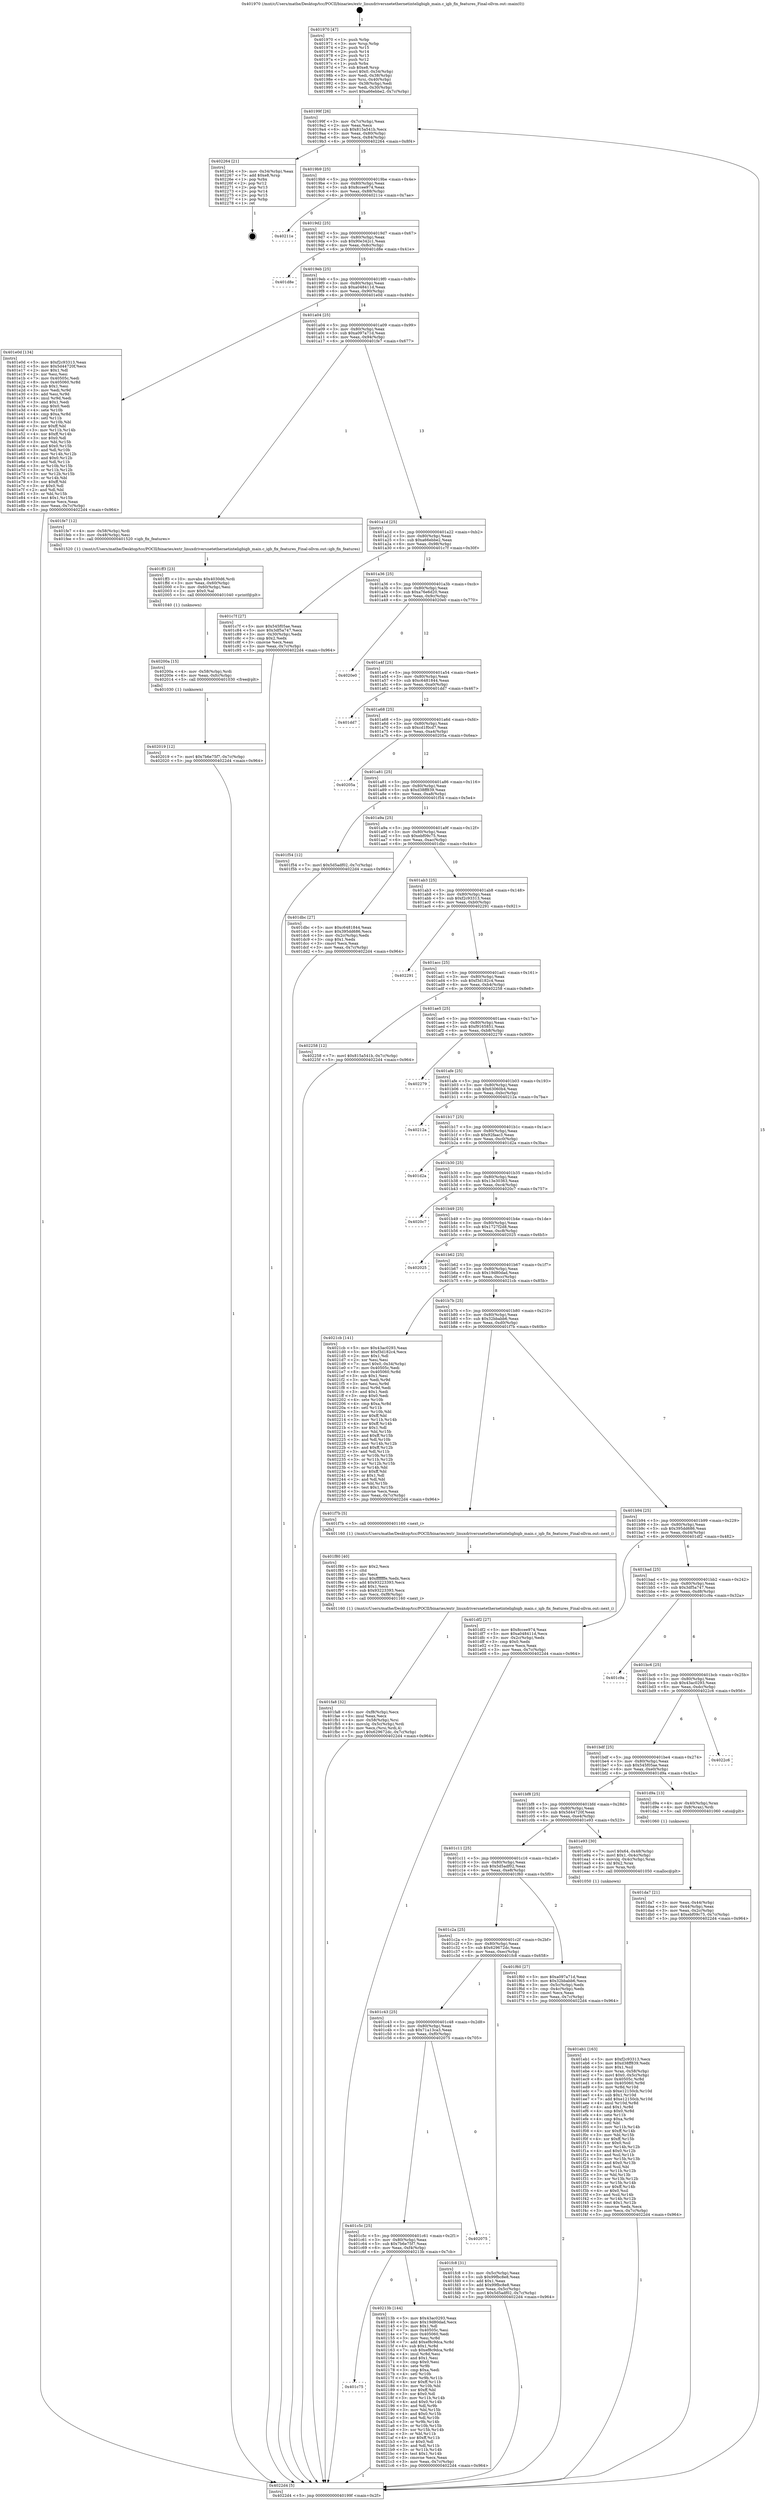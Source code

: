 digraph "0x401970" {
  label = "0x401970 (/mnt/c/Users/mathe/Desktop/tcc/POCII/binaries/extr_linuxdriversnetethernetinteligbigb_main.c_igb_fix_features_Final-ollvm.out::main(0))"
  labelloc = "t"
  node[shape=record]

  Entry [label="",width=0.3,height=0.3,shape=circle,fillcolor=black,style=filled]
  "0x40199f" [label="{
     0x40199f [26]\l
     | [instrs]\l
     &nbsp;&nbsp;0x40199f \<+3\>: mov -0x7c(%rbp),%eax\l
     &nbsp;&nbsp;0x4019a2 \<+2\>: mov %eax,%ecx\l
     &nbsp;&nbsp;0x4019a4 \<+6\>: sub $0x815a541b,%ecx\l
     &nbsp;&nbsp;0x4019aa \<+3\>: mov %eax,-0x80(%rbp)\l
     &nbsp;&nbsp;0x4019ad \<+6\>: mov %ecx,-0x84(%rbp)\l
     &nbsp;&nbsp;0x4019b3 \<+6\>: je 0000000000402264 \<main+0x8f4\>\l
  }"]
  "0x402264" [label="{
     0x402264 [21]\l
     | [instrs]\l
     &nbsp;&nbsp;0x402264 \<+3\>: mov -0x34(%rbp),%eax\l
     &nbsp;&nbsp;0x402267 \<+7\>: add $0xe8,%rsp\l
     &nbsp;&nbsp;0x40226e \<+1\>: pop %rbx\l
     &nbsp;&nbsp;0x40226f \<+2\>: pop %r12\l
     &nbsp;&nbsp;0x402271 \<+2\>: pop %r13\l
     &nbsp;&nbsp;0x402273 \<+2\>: pop %r14\l
     &nbsp;&nbsp;0x402275 \<+2\>: pop %r15\l
     &nbsp;&nbsp;0x402277 \<+1\>: pop %rbp\l
     &nbsp;&nbsp;0x402278 \<+1\>: ret\l
  }"]
  "0x4019b9" [label="{
     0x4019b9 [25]\l
     | [instrs]\l
     &nbsp;&nbsp;0x4019b9 \<+5\>: jmp 00000000004019be \<main+0x4e\>\l
     &nbsp;&nbsp;0x4019be \<+3\>: mov -0x80(%rbp),%eax\l
     &nbsp;&nbsp;0x4019c1 \<+5\>: sub $0x8ccee974,%eax\l
     &nbsp;&nbsp;0x4019c6 \<+6\>: mov %eax,-0x88(%rbp)\l
     &nbsp;&nbsp;0x4019cc \<+6\>: je 000000000040211e \<main+0x7ae\>\l
  }"]
  Exit [label="",width=0.3,height=0.3,shape=circle,fillcolor=black,style=filled,peripheries=2]
  "0x40211e" [label="{
     0x40211e\l
  }", style=dashed]
  "0x4019d2" [label="{
     0x4019d2 [25]\l
     | [instrs]\l
     &nbsp;&nbsp;0x4019d2 \<+5\>: jmp 00000000004019d7 \<main+0x67\>\l
     &nbsp;&nbsp;0x4019d7 \<+3\>: mov -0x80(%rbp),%eax\l
     &nbsp;&nbsp;0x4019da \<+5\>: sub $0x90e342c1,%eax\l
     &nbsp;&nbsp;0x4019df \<+6\>: mov %eax,-0x8c(%rbp)\l
     &nbsp;&nbsp;0x4019e5 \<+6\>: je 0000000000401d8e \<main+0x41e\>\l
  }"]
  "0x401c75" [label="{
     0x401c75\l
  }", style=dashed]
  "0x401d8e" [label="{
     0x401d8e\l
  }", style=dashed]
  "0x4019eb" [label="{
     0x4019eb [25]\l
     | [instrs]\l
     &nbsp;&nbsp;0x4019eb \<+5\>: jmp 00000000004019f0 \<main+0x80\>\l
     &nbsp;&nbsp;0x4019f0 \<+3\>: mov -0x80(%rbp),%eax\l
     &nbsp;&nbsp;0x4019f3 \<+5\>: sub $0xa048411d,%eax\l
     &nbsp;&nbsp;0x4019f8 \<+6\>: mov %eax,-0x90(%rbp)\l
     &nbsp;&nbsp;0x4019fe \<+6\>: je 0000000000401e0d \<main+0x49d\>\l
  }"]
  "0x40213b" [label="{
     0x40213b [144]\l
     | [instrs]\l
     &nbsp;&nbsp;0x40213b \<+5\>: mov $0x43ac0293,%eax\l
     &nbsp;&nbsp;0x402140 \<+5\>: mov $0x19d80dad,%ecx\l
     &nbsp;&nbsp;0x402145 \<+2\>: mov $0x1,%dl\l
     &nbsp;&nbsp;0x402147 \<+7\>: mov 0x40505c,%esi\l
     &nbsp;&nbsp;0x40214e \<+7\>: mov 0x405060,%edi\l
     &nbsp;&nbsp;0x402155 \<+3\>: mov %esi,%r8d\l
     &nbsp;&nbsp;0x402158 \<+7\>: add $0xef8c9dca,%r8d\l
     &nbsp;&nbsp;0x40215f \<+4\>: sub $0x1,%r8d\l
     &nbsp;&nbsp;0x402163 \<+7\>: sub $0xef8c9dca,%r8d\l
     &nbsp;&nbsp;0x40216a \<+4\>: imul %r8d,%esi\l
     &nbsp;&nbsp;0x40216e \<+3\>: and $0x1,%esi\l
     &nbsp;&nbsp;0x402171 \<+3\>: cmp $0x0,%esi\l
     &nbsp;&nbsp;0x402174 \<+4\>: sete %r9b\l
     &nbsp;&nbsp;0x402178 \<+3\>: cmp $0xa,%edi\l
     &nbsp;&nbsp;0x40217b \<+4\>: setl %r10b\l
     &nbsp;&nbsp;0x40217f \<+3\>: mov %r9b,%r11b\l
     &nbsp;&nbsp;0x402182 \<+4\>: xor $0xff,%r11b\l
     &nbsp;&nbsp;0x402186 \<+3\>: mov %r10b,%bl\l
     &nbsp;&nbsp;0x402189 \<+3\>: xor $0xff,%bl\l
     &nbsp;&nbsp;0x40218c \<+3\>: xor $0x0,%dl\l
     &nbsp;&nbsp;0x40218f \<+3\>: mov %r11b,%r14b\l
     &nbsp;&nbsp;0x402192 \<+4\>: and $0x0,%r14b\l
     &nbsp;&nbsp;0x402196 \<+3\>: and %dl,%r9b\l
     &nbsp;&nbsp;0x402199 \<+3\>: mov %bl,%r15b\l
     &nbsp;&nbsp;0x40219c \<+4\>: and $0x0,%r15b\l
     &nbsp;&nbsp;0x4021a0 \<+3\>: and %dl,%r10b\l
     &nbsp;&nbsp;0x4021a3 \<+3\>: or %r9b,%r14b\l
     &nbsp;&nbsp;0x4021a6 \<+3\>: or %r10b,%r15b\l
     &nbsp;&nbsp;0x4021a9 \<+3\>: xor %r15b,%r14b\l
     &nbsp;&nbsp;0x4021ac \<+3\>: or %bl,%r11b\l
     &nbsp;&nbsp;0x4021af \<+4\>: xor $0xff,%r11b\l
     &nbsp;&nbsp;0x4021b3 \<+3\>: or $0x0,%dl\l
     &nbsp;&nbsp;0x4021b6 \<+3\>: and %dl,%r11b\l
     &nbsp;&nbsp;0x4021b9 \<+3\>: or %r11b,%r14b\l
     &nbsp;&nbsp;0x4021bc \<+4\>: test $0x1,%r14b\l
     &nbsp;&nbsp;0x4021c0 \<+3\>: cmovne %ecx,%eax\l
     &nbsp;&nbsp;0x4021c3 \<+3\>: mov %eax,-0x7c(%rbp)\l
     &nbsp;&nbsp;0x4021c6 \<+5\>: jmp 00000000004022d4 \<main+0x964\>\l
  }"]
  "0x401e0d" [label="{
     0x401e0d [134]\l
     | [instrs]\l
     &nbsp;&nbsp;0x401e0d \<+5\>: mov $0xf2c93313,%eax\l
     &nbsp;&nbsp;0x401e12 \<+5\>: mov $0x5d44720f,%ecx\l
     &nbsp;&nbsp;0x401e17 \<+2\>: mov $0x1,%dl\l
     &nbsp;&nbsp;0x401e19 \<+2\>: xor %esi,%esi\l
     &nbsp;&nbsp;0x401e1b \<+7\>: mov 0x40505c,%edi\l
     &nbsp;&nbsp;0x401e22 \<+8\>: mov 0x405060,%r8d\l
     &nbsp;&nbsp;0x401e2a \<+3\>: sub $0x1,%esi\l
     &nbsp;&nbsp;0x401e2d \<+3\>: mov %edi,%r9d\l
     &nbsp;&nbsp;0x401e30 \<+3\>: add %esi,%r9d\l
     &nbsp;&nbsp;0x401e33 \<+4\>: imul %r9d,%edi\l
     &nbsp;&nbsp;0x401e37 \<+3\>: and $0x1,%edi\l
     &nbsp;&nbsp;0x401e3a \<+3\>: cmp $0x0,%edi\l
     &nbsp;&nbsp;0x401e3d \<+4\>: sete %r10b\l
     &nbsp;&nbsp;0x401e41 \<+4\>: cmp $0xa,%r8d\l
     &nbsp;&nbsp;0x401e45 \<+4\>: setl %r11b\l
     &nbsp;&nbsp;0x401e49 \<+3\>: mov %r10b,%bl\l
     &nbsp;&nbsp;0x401e4c \<+3\>: xor $0xff,%bl\l
     &nbsp;&nbsp;0x401e4f \<+3\>: mov %r11b,%r14b\l
     &nbsp;&nbsp;0x401e52 \<+4\>: xor $0xff,%r14b\l
     &nbsp;&nbsp;0x401e56 \<+3\>: xor $0x0,%dl\l
     &nbsp;&nbsp;0x401e59 \<+3\>: mov %bl,%r15b\l
     &nbsp;&nbsp;0x401e5c \<+4\>: and $0x0,%r15b\l
     &nbsp;&nbsp;0x401e60 \<+3\>: and %dl,%r10b\l
     &nbsp;&nbsp;0x401e63 \<+3\>: mov %r14b,%r12b\l
     &nbsp;&nbsp;0x401e66 \<+4\>: and $0x0,%r12b\l
     &nbsp;&nbsp;0x401e6a \<+3\>: and %dl,%r11b\l
     &nbsp;&nbsp;0x401e6d \<+3\>: or %r10b,%r15b\l
     &nbsp;&nbsp;0x401e70 \<+3\>: or %r11b,%r12b\l
     &nbsp;&nbsp;0x401e73 \<+3\>: xor %r12b,%r15b\l
     &nbsp;&nbsp;0x401e76 \<+3\>: or %r14b,%bl\l
     &nbsp;&nbsp;0x401e79 \<+3\>: xor $0xff,%bl\l
     &nbsp;&nbsp;0x401e7c \<+3\>: or $0x0,%dl\l
     &nbsp;&nbsp;0x401e7f \<+2\>: and %dl,%bl\l
     &nbsp;&nbsp;0x401e81 \<+3\>: or %bl,%r15b\l
     &nbsp;&nbsp;0x401e84 \<+4\>: test $0x1,%r15b\l
     &nbsp;&nbsp;0x401e88 \<+3\>: cmovne %ecx,%eax\l
     &nbsp;&nbsp;0x401e8b \<+3\>: mov %eax,-0x7c(%rbp)\l
     &nbsp;&nbsp;0x401e8e \<+5\>: jmp 00000000004022d4 \<main+0x964\>\l
  }"]
  "0x401a04" [label="{
     0x401a04 [25]\l
     | [instrs]\l
     &nbsp;&nbsp;0x401a04 \<+5\>: jmp 0000000000401a09 \<main+0x99\>\l
     &nbsp;&nbsp;0x401a09 \<+3\>: mov -0x80(%rbp),%eax\l
     &nbsp;&nbsp;0x401a0c \<+5\>: sub $0xa097a71d,%eax\l
     &nbsp;&nbsp;0x401a11 \<+6\>: mov %eax,-0x94(%rbp)\l
     &nbsp;&nbsp;0x401a17 \<+6\>: je 0000000000401fe7 \<main+0x677\>\l
  }"]
  "0x401c5c" [label="{
     0x401c5c [25]\l
     | [instrs]\l
     &nbsp;&nbsp;0x401c5c \<+5\>: jmp 0000000000401c61 \<main+0x2f1\>\l
     &nbsp;&nbsp;0x401c61 \<+3\>: mov -0x80(%rbp),%eax\l
     &nbsp;&nbsp;0x401c64 \<+5\>: sub $0x7b6e75f7,%eax\l
     &nbsp;&nbsp;0x401c69 \<+6\>: mov %eax,-0xf4(%rbp)\l
     &nbsp;&nbsp;0x401c6f \<+6\>: je 000000000040213b \<main+0x7cb\>\l
  }"]
  "0x401fe7" [label="{
     0x401fe7 [12]\l
     | [instrs]\l
     &nbsp;&nbsp;0x401fe7 \<+4\>: mov -0x58(%rbp),%rdi\l
     &nbsp;&nbsp;0x401feb \<+3\>: mov -0x48(%rbp),%esi\l
     &nbsp;&nbsp;0x401fee \<+5\>: call 0000000000401520 \<igb_fix_features\>\l
     | [calls]\l
     &nbsp;&nbsp;0x401520 \{1\} (/mnt/c/Users/mathe/Desktop/tcc/POCII/binaries/extr_linuxdriversnetethernetinteligbigb_main.c_igb_fix_features_Final-ollvm.out::igb_fix_features)\l
  }"]
  "0x401a1d" [label="{
     0x401a1d [25]\l
     | [instrs]\l
     &nbsp;&nbsp;0x401a1d \<+5\>: jmp 0000000000401a22 \<main+0xb2\>\l
     &nbsp;&nbsp;0x401a22 \<+3\>: mov -0x80(%rbp),%eax\l
     &nbsp;&nbsp;0x401a25 \<+5\>: sub $0xa66ebbe2,%eax\l
     &nbsp;&nbsp;0x401a2a \<+6\>: mov %eax,-0x98(%rbp)\l
     &nbsp;&nbsp;0x401a30 \<+6\>: je 0000000000401c7f \<main+0x30f\>\l
  }"]
  "0x402075" [label="{
     0x402075\l
  }", style=dashed]
  "0x401c7f" [label="{
     0x401c7f [27]\l
     | [instrs]\l
     &nbsp;&nbsp;0x401c7f \<+5\>: mov $0x545f05ae,%eax\l
     &nbsp;&nbsp;0x401c84 \<+5\>: mov $0x3df5a747,%ecx\l
     &nbsp;&nbsp;0x401c89 \<+3\>: mov -0x30(%rbp),%edx\l
     &nbsp;&nbsp;0x401c8c \<+3\>: cmp $0x2,%edx\l
     &nbsp;&nbsp;0x401c8f \<+3\>: cmovne %ecx,%eax\l
     &nbsp;&nbsp;0x401c92 \<+3\>: mov %eax,-0x7c(%rbp)\l
     &nbsp;&nbsp;0x401c95 \<+5\>: jmp 00000000004022d4 \<main+0x964\>\l
  }"]
  "0x401a36" [label="{
     0x401a36 [25]\l
     | [instrs]\l
     &nbsp;&nbsp;0x401a36 \<+5\>: jmp 0000000000401a3b \<main+0xcb\>\l
     &nbsp;&nbsp;0x401a3b \<+3\>: mov -0x80(%rbp),%eax\l
     &nbsp;&nbsp;0x401a3e \<+5\>: sub $0xa76e6d20,%eax\l
     &nbsp;&nbsp;0x401a43 \<+6\>: mov %eax,-0x9c(%rbp)\l
     &nbsp;&nbsp;0x401a49 \<+6\>: je 00000000004020e0 \<main+0x770\>\l
  }"]
  "0x4022d4" [label="{
     0x4022d4 [5]\l
     | [instrs]\l
     &nbsp;&nbsp;0x4022d4 \<+5\>: jmp 000000000040199f \<main+0x2f\>\l
  }"]
  "0x401970" [label="{
     0x401970 [47]\l
     | [instrs]\l
     &nbsp;&nbsp;0x401970 \<+1\>: push %rbp\l
     &nbsp;&nbsp;0x401971 \<+3\>: mov %rsp,%rbp\l
     &nbsp;&nbsp;0x401974 \<+2\>: push %r15\l
     &nbsp;&nbsp;0x401976 \<+2\>: push %r14\l
     &nbsp;&nbsp;0x401978 \<+2\>: push %r13\l
     &nbsp;&nbsp;0x40197a \<+2\>: push %r12\l
     &nbsp;&nbsp;0x40197c \<+1\>: push %rbx\l
     &nbsp;&nbsp;0x40197d \<+7\>: sub $0xe8,%rsp\l
     &nbsp;&nbsp;0x401984 \<+7\>: movl $0x0,-0x34(%rbp)\l
     &nbsp;&nbsp;0x40198b \<+3\>: mov %edi,-0x38(%rbp)\l
     &nbsp;&nbsp;0x40198e \<+4\>: mov %rsi,-0x40(%rbp)\l
     &nbsp;&nbsp;0x401992 \<+3\>: mov -0x38(%rbp),%edi\l
     &nbsp;&nbsp;0x401995 \<+3\>: mov %edi,-0x30(%rbp)\l
     &nbsp;&nbsp;0x401998 \<+7\>: movl $0xa66ebbe2,-0x7c(%rbp)\l
  }"]
  "0x402019" [label="{
     0x402019 [12]\l
     | [instrs]\l
     &nbsp;&nbsp;0x402019 \<+7\>: movl $0x7b6e75f7,-0x7c(%rbp)\l
     &nbsp;&nbsp;0x402020 \<+5\>: jmp 00000000004022d4 \<main+0x964\>\l
  }"]
  "0x4020e0" [label="{
     0x4020e0\l
  }", style=dashed]
  "0x401a4f" [label="{
     0x401a4f [25]\l
     | [instrs]\l
     &nbsp;&nbsp;0x401a4f \<+5\>: jmp 0000000000401a54 \<main+0xe4\>\l
     &nbsp;&nbsp;0x401a54 \<+3\>: mov -0x80(%rbp),%eax\l
     &nbsp;&nbsp;0x401a57 \<+5\>: sub $0xc6481844,%eax\l
     &nbsp;&nbsp;0x401a5c \<+6\>: mov %eax,-0xa0(%rbp)\l
     &nbsp;&nbsp;0x401a62 \<+6\>: je 0000000000401dd7 \<main+0x467\>\l
  }"]
  "0x40200a" [label="{
     0x40200a [15]\l
     | [instrs]\l
     &nbsp;&nbsp;0x40200a \<+4\>: mov -0x58(%rbp),%rdi\l
     &nbsp;&nbsp;0x40200e \<+6\>: mov %eax,-0xfc(%rbp)\l
     &nbsp;&nbsp;0x402014 \<+5\>: call 0000000000401030 \<free@plt\>\l
     | [calls]\l
     &nbsp;&nbsp;0x401030 \{1\} (unknown)\l
  }"]
  "0x401dd7" [label="{
     0x401dd7\l
  }", style=dashed]
  "0x401a68" [label="{
     0x401a68 [25]\l
     | [instrs]\l
     &nbsp;&nbsp;0x401a68 \<+5\>: jmp 0000000000401a6d \<main+0xfd\>\l
     &nbsp;&nbsp;0x401a6d \<+3\>: mov -0x80(%rbp),%eax\l
     &nbsp;&nbsp;0x401a70 \<+5\>: sub $0xcd1f0cd7,%eax\l
     &nbsp;&nbsp;0x401a75 \<+6\>: mov %eax,-0xa4(%rbp)\l
     &nbsp;&nbsp;0x401a7b \<+6\>: je 000000000040205a \<main+0x6ea\>\l
  }"]
  "0x401ff3" [label="{
     0x401ff3 [23]\l
     | [instrs]\l
     &nbsp;&nbsp;0x401ff3 \<+10\>: movabs $0x4030d6,%rdi\l
     &nbsp;&nbsp;0x401ffd \<+3\>: mov %eax,-0x60(%rbp)\l
     &nbsp;&nbsp;0x402000 \<+3\>: mov -0x60(%rbp),%esi\l
     &nbsp;&nbsp;0x402003 \<+2\>: mov $0x0,%al\l
     &nbsp;&nbsp;0x402005 \<+5\>: call 0000000000401040 \<printf@plt\>\l
     | [calls]\l
     &nbsp;&nbsp;0x401040 \{1\} (unknown)\l
  }"]
  "0x40205a" [label="{
     0x40205a\l
  }", style=dashed]
  "0x401a81" [label="{
     0x401a81 [25]\l
     | [instrs]\l
     &nbsp;&nbsp;0x401a81 \<+5\>: jmp 0000000000401a86 \<main+0x116\>\l
     &nbsp;&nbsp;0x401a86 \<+3\>: mov -0x80(%rbp),%eax\l
     &nbsp;&nbsp;0x401a89 \<+5\>: sub $0xd38ff839,%eax\l
     &nbsp;&nbsp;0x401a8e \<+6\>: mov %eax,-0xa8(%rbp)\l
     &nbsp;&nbsp;0x401a94 \<+6\>: je 0000000000401f54 \<main+0x5e4\>\l
  }"]
  "0x401c43" [label="{
     0x401c43 [25]\l
     | [instrs]\l
     &nbsp;&nbsp;0x401c43 \<+5\>: jmp 0000000000401c48 \<main+0x2d8\>\l
     &nbsp;&nbsp;0x401c48 \<+3\>: mov -0x80(%rbp),%eax\l
     &nbsp;&nbsp;0x401c4b \<+5\>: sub $0x71a13ca3,%eax\l
     &nbsp;&nbsp;0x401c50 \<+6\>: mov %eax,-0xf0(%rbp)\l
     &nbsp;&nbsp;0x401c56 \<+6\>: je 0000000000402075 \<main+0x705\>\l
  }"]
  "0x401f54" [label="{
     0x401f54 [12]\l
     | [instrs]\l
     &nbsp;&nbsp;0x401f54 \<+7\>: movl $0x5d5adf02,-0x7c(%rbp)\l
     &nbsp;&nbsp;0x401f5b \<+5\>: jmp 00000000004022d4 \<main+0x964\>\l
  }"]
  "0x401a9a" [label="{
     0x401a9a [25]\l
     | [instrs]\l
     &nbsp;&nbsp;0x401a9a \<+5\>: jmp 0000000000401a9f \<main+0x12f\>\l
     &nbsp;&nbsp;0x401a9f \<+3\>: mov -0x80(%rbp),%eax\l
     &nbsp;&nbsp;0x401aa2 \<+5\>: sub $0xebf09c75,%eax\l
     &nbsp;&nbsp;0x401aa7 \<+6\>: mov %eax,-0xac(%rbp)\l
     &nbsp;&nbsp;0x401aad \<+6\>: je 0000000000401dbc \<main+0x44c\>\l
  }"]
  "0x401fc8" [label="{
     0x401fc8 [31]\l
     | [instrs]\l
     &nbsp;&nbsp;0x401fc8 \<+3\>: mov -0x5c(%rbp),%eax\l
     &nbsp;&nbsp;0x401fcb \<+5\>: sub $0x99fbc8e8,%eax\l
     &nbsp;&nbsp;0x401fd0 \<+3\>: add $0x1,%eax\l
     &nbsp;&nbsp;0x401fd3 \<+5\>: add $0x99fbc8e8,%eax\l
     &nbsp;&nbsp;0x401fd8 \<+3\>: mov %eax,-0x5c(%rbp)\l
     &nbsp;&nbsp;0x401fdb \<+7\>: movl $0x5d5adf02,-0x7c(%rbp)\l
     &nbsp;&nbsp;0x401fe2 \<+5\>: jmp 00000000004022d4 \<main+0x964\>\l
  }"]
  "0x401dbc" [label="{
     0x401dbc [27]\l
     | [instrs]\l
     &nbsp;&nbsp;0x401dbc \<+5\>: mov $0xc6481844,%eax\l
     &nbsp;&nbsp;0x401dc1 \<+5\>: mov $0x395dd686,%ecx\l
     &nbsp;&nbsp;0x401dc6 \<+3\>: mov -0x2c(%rbp),%edx\l
     &nbsp;&nbsp;0x401dc9 \<+3\>: cmp $0x1,%edx\l
     &nbsp;&nbsp;0x401dcc \<+3\>: cmovl %ecx,%eax\l
     &nbsp;&nbsp;0x401dcf \<+3\>: mov %eax,-0x7c(%rbp)\l
     &nbsp;&nbsp;0x401dd2 \<+5\>: jmp 00000000004022d4 \<main+0x964\>\l
  }"]
  "0x401ab3" [label="{
     0x401ab3 [25]\l
     | [instrs]\l
     &nbsp;&nbsp;0x401ab3 \<+5\>: jmp 0000000000401ab8 \<main+0x148\>\l
     &nbsp;&nbsp;0x401ab8 \<+3\>: mov -0x80(%rbp),%eax\l
     &nbsp;&nbsp;0x401abb \<+5\>: sub $0xf2c93313,%eax\l
     &nbsp;&nbsp;0x401ac0 \<+6\>: mov %eax,-0xb0(%rbp)\l
     &nbsp;&nbsp;0x401ac6 \<+6\>: je 0000000000402291 \<main+0x921\>\l
  }"]
  "0x401fa8" [label="{
     0x401fa8 [32]\l
     | [instrs]\l
     &nbsp;&nbsp;0x401fa8 \<+6\>: mov -0xf8(%rbp),%ecx\l
     &nbsp;&nbsp;0x401fae \<+3\>: imul %eax,%ecx\l
     &nbsp;&nbsp;0x401fb1 \<+4\>: mov -0x58(%rbp),%rsi\l
     &nbsp;&nbsp;0x401fb5 \<+4\>: movslq -0x5c(%rbp),%rdi\l
     &nbsp;&nbsp;0x401fb9 \<+3\>: mov %ecx,(%rsi,%rdi,4)\l
     &nbsp;&nbsp;0x401fbc \<+7\>: movl $0x629672dc,-0x7c(%rbp)\l
     &nbsp;&nbsp;0x401fc3 \<+5\>: jmp 00000000004022d4 \<main+0x964\>\l
  }"]
  "0x402291" [label="{
     0x402291\l
  }", style=dashed]
  "0x401acc" [label="{
     0x401acc [25]\l
     | [instrs]\l
     &nbsp;&nbsp;0x401acc \<+5\>: jmp 0000000000401ad1 \<main+0x161\>\l
     &nbsp;&nbsp;0x401ad1 \<+3\>: mov -0x80(%rbp),%eax\l
     &nbsp;&nbsp;0x401ad4 \<+5\>: sub $0xf3d182c4,%eax\l
     &nbsp;&nbsp;0x401ad9 \<+6\>: mov %eax,-0xb4(%rbp)\l
     &nbsp;&nbsp;0x401adf \<+6\>: je 0000000000402258 \<main+0x8e8\>\l
  }"]
  "0x401f80" [label="{
     0x401f80 [40]\l
     | [instrs]\l
     &nbsp;&nbsp;0x401f80 \<+5\>: mov $0x2,%ecx\l
     &nbsp;&nbsp;0x401f85 \<+1\>: cltd\l
     &nbsp;&nbsp;0x401f86 \<+2\>: idiv %ecx\l
     &nbsp;&nbsp;0x401f88 \<+6\>: imul $0xfffffffe,%edx,%ecx\l
     &nbsp;&nbsp;0x401f8e \<+6\>: add $0x93223393,%ecx\l
     &nbsp;&nbsp;0x401f94 \<+3\>: add $0x1,%ecx\l
     &nbsp;&nbsp;0x401f97 \<+6\>: sub $0x93223393,%ecx\l
     &nbsp;&nbsp;0x401f9d \<+6\>: mov %ecx,-0xf8(%rbp)\l
     &nbsp;&nbsp;0x401fa3 \<+5\>: call 0000000000401160 \<next_i\>\l
     | [calls]\l
     &nbsp;&nbsp;0x401160 \{1\} (/mnt/c/Users/mathe/Desktop/tcc/POCII/binaries/extr_linuxdriversnetethernetinteligbigb_main.c_igb_fix_features_Final-ollvm.out::next_i)\l
  }"]
  "0x402258" [label="{
     0x402258 [12]\l
     | [instrs]\l
     &nbsp;&nbsp;0x402258 \<+7\>: movl $0x815a541b,-0x7c(%rbp)\l
     &nbsp;&nbsp;0x40225f \<+5\>: jmp 00000000004022d4 \<main+0x964\>\l
  }"]
  "0x401ae5" [label="{
     0x401ae5 [25]\l
     | [instrs]\l
     &nbsp;&nbsp;0x401ae5 \<+5\>: jmp 0000000000401aea \<main+0x17a\>\l
     &nbsp;&nbsp;0x401aea \<+3\>: mov -0x80(%rbp),%eax\l
     &nbsp;&nbsp;0x401aed \<+5\>: sub $0xf9165851,%eax\l
     &nbsp;&nbsp;0x401af2 \<+6\>: mov %eax,-0xb8(%rbp)\l
     &nbsp;&nbsp;0x401af8 \<+6\>: je 0000000000402279 \<main+0x909\>\l
  }"]
  "0x401c2a" [label="{
     0x401c2a [25]\l
     | [instrs]\l
     &nbsp;&nbsp;0x401c2a \<+5\>: jmp 0000000000401c2f \<main+0x2bf\>\l
     &nbsp;&nbsp;0x401c2f \<+3\>: mov -0x80(%rbp),%eax\l
     &nbsp;&nbsp;0x401c32 \<+5\>: sub $0x629672dc,%eax\l
     &nbsp;&nbsp;0x401c37 \<+6\>: mov %eax,-0xec(%rbp)\l
     &nbsp;&nbsp;0x401c3d \<+6\>: je 0000000000401fc8 \<main+0x658\>\l
  }"]
  "0x402279" [label="{
     0x402279\l
  }", style=dashed]
  "0x401afe" [label="{
     0x401afe [25]\l
     | [instrs]\l
     &nbsp;&nbsp;0x401afe \<+5\>: jmp 0000000000401b03 \<main+0x193\>\l
     &nbsp;&nbsp;0x401b03 \<+3\>: mov -0x80(%rbp),%eax\l
     &nbsp;&nbsp;0x401b06 \<+5\>: sub $0x63060b4,%eax\l
     &nbsp;&nbsp;0x401b0b \<+6\>: mov %eax,-0xbc(%rbp)\l
     &nbsp;&nbsp;0x401b11 \<+6\>: je 000000000040212a \<main+0x7ba\>\l
  }"]
  "0x401f60" [label="{
     0x401f60 [27]\l
     | [instrs]\l
     &nbsp;&nbsp;0x401f60 \<+5\>: mov $0xa097a71d,%eax\l
     &nbsp;&nbsp;0x401f65 \<+5\>: mov $0x32bbabb6,%ecx\l
     &nbsp;&nbsp;0x401f6a \<+3\>: mov -0x5c(%rbp),%edx\l
     &nbsp;&nbsp;0x401f6d \<+3\>: cmp -0x4c(%rbp),%edx\l
     &nbsp;&nbsp;0x401f70 \<+3\>: cmovl %ecx,%eax\l
     &nbsp;&nbsp;0x401f73 \<+3\>: mov %eax,-0x7c(%rbp)\l
     &nbsp;&nbsp;0x401f76 \<+5\>: jmp 00000000004022d4 \<main+0x964\>\l
  }"]
  "0x40212a" [label="{
     0x40212a\l
  }", style=dashed]
  "0x401b17" [label="{
     0x401b17 [25]\l
     | [instrs]\l
     &nbsp;&nbsp;0x401b17 \<+5\>: jmp 0000000000401b1c \<main+0x1ac\>\l
     &nbsp;&nbsp;0x401b1c \<+3\>: mov -0x80(%rbp),%eax\l
     &nbsp;&nbsp;0x401b1f \<+5\>: sub $0x92faac3,%eax\l
     &nbsp;&nbsp;0x401b24 \<+6\>: mov %eax,-0xc0(%rbp)\l
     &nbsp;&nbsp;0x401b2a \<+6\>: je 0000000000401d2a \<main+0x3ba\>\l
  }"]
  "0x401eb1" [label="{
     0x401eb1 [163]\l
     | [instrs]\l
     &nbsp;&nbsp;0x401eb1 \<+5\>: mov $0xf2c93313,%ecx\l
     &nbsp;&nbsp;0x401eb6 \<+5\>: mov $0xd38ff839,%edx\l
     &nbsp;&nbsp;0x401ebb \<+3\>: mov $0x1,%sil\l
     &nbsp;&nbsp;0x401ebe \<+4\>: mov %rax,-0x58(%rbp)\l
     &nbsp;&nbsp;0x401ec2 \<+7\>: movl $0x0,-0x5c(%rbp)\l
     &nbsp;&nbsp;0x401ec9 \<+8\>: mov 0x40505c,%r8d\l
     &nbsp;&nbsp;0x401ed1 \<+8\>: mov 0x405060,%r9d\l
     &nbsp;&nbsp;0x401ed9 \<+3\>: mov %r8d,%r10d\l
     &nbsp;&nbsp;0x401edc \<+7\>: sub $0xe12150cb,%r10d\l
     &nbsp;&nbsp;0x401ee3 \<+4\>: sub $0x1,%r10d\l
     &nbsp;&nbsp;0x401ee7 \<+7\>: add $0xe12150cb,%r10d\l
     &nbsp;&nbsp;0x401eee \<+4\>: imul %r10d,%r8d\l
     &nbsp;&nbsp;0x401ef2 \<+4\>: and $0x1,%r8d\l
     &nbsp;&nbsp;0x401ef6 \<+4\>: cmp $0x0,%r8d\l
     &nbsp;&nbsp;0x401efa \<+4\>: sete %r11b\l
     &nbsp;&nbsp;0x401efe \<+4\>: cmp $0xa,%r9d\l
     &nbsp;&nbsp;0x401f02 \<+3\>: setl %bl\l
     &nbsp;&nbsp;0x401f05 \<+3\>: mov %r11b,%r14b\l
     &nbsp;&nbsp;0x401f08 \<+4\>: xor $0xff,%r14b\l
     &nbsp;&nbsp;0x401f0c \<+3\>: mov %bl,%r15b\l
     &nbsp;&nbsp;0x401f0f \<+4\>: xor $0xff,%r15b\l
     &nbsp;&nbsp;0x401f13 \<+4\>: xor $0x0,%sil\l
     &nbsp;&nbsp;0x401f17 \<+3\>: mov %r14b,%r12b\l
     &nbsp;&nbsp;0x401f1a \<+4\>: and $0x0,%r12b\l
     &nbsp;&nbsp;0x401f1e \<+3\>: and %sil,%r11b\l
     &nbsp;&nbsp;0x401f21 \<+3\>: mov %r15b,%r13b\l
     &nbsp;&nbsp;0x401f24 \<+4\>: and $0x0,%r13b\l
     &nbsp;&nbsp;0x401f28 \<+3\>: and %sil,%bl\l
     &nbsp;&nbsp;0x401f2b \<+3\>: or %r11b,%r12b\l
     &nbsp;&nbsp;0x401f2e \<+3\>: or %bl,%r13b\l
     &nbsp;&nbsp;0x401f31 \<+3\>: xor %r13b,%r12b\l
     &nbsp;&nbsp;0x401f34 \<+3\>: or %r15b,%r14b\l
     &nbsp;&nbsp;0x401f37 \<+4\>: xor $0xff,%r14b\l
     &nbsp;&nbsp;0x401f3b \<+4\>: or $0x0,%sil\l
     &nbsp;&nbsp;0x401f3f \<+3\>: and %sil,%r14b\l
     &nbsp;&nbsp;0x401f42 \<+3\>: or %r14b,%r12b\l
     &nbsp;&nbsp;0x401f45 \<+4\>: test $0x1,%r12b\l
     &nbsp;&nbsp;0x401f49 \<+3\>: cmovne %edx,%ecx\l
     &nbsp;&nbsp;0x401f4c \<+3\>: mov %ecx,-0x7c(%rbp)\l
     &nbsp;&nbsp;0x401f4f \<+5\>: jmp 00000000004022d4 \<main+0x964\>\l
  }"]
  "0x401d2a" [label="{
     0x401d2a\l
  }", style=dashed]
  "0x401b30" [label="{
     0x401b30 [25]\l
     | [instrs]\l
     &nbsp;&nbsp;0x401b30 \<+5\>: jmp 0000000000401b35 \<main+0x1c5\>\l
     &nbsp;&nbsp;0x401b35 \<+3\>: mov -0x80(%rbp),%eax\l
     &nbsp;&nbsp;0x401b38 \<+5\>: sub $0x13e30363,%eax\l
     &nbsp;&nbsp;0x401b3d \<+6\>: mov %eax,-0xc4(%rbp)\l
     &nbsp;&nbsp;0x401b43 \<+6\>: je 00000000004020c7 \<main+0x757\>\l
  }"]
  "0x401c11" [label="{
     0x401c11 [25]\l
     | [instrs]\l
     &nbsp;&nbsp;0x401c11 \<+5\>: jmp 0000000000401c16 \<main+0x2a6\>\l
     &nbsp;&nbsp;0x401c16 \<+3\>: mov -0x80(%rbp),%eax\l
     &nbsp;&nbsp;0x401c19 \<+5\>: sub $0x5d5adf02,%eax\l
     &nbsp;&nbsp;0x401c1e \<+6\>: mov %eax,-0xe8(%rbp)\l
     &nbsp;&nbsp;0x401c24 \<+6\>: je 0000000000401f60 \<main+0x5f0\>\l
  }"]
  "0x4020c7" [label="{
     0x4020c7\l
  }", style=dashed]
  "0x401b49" [label="{
     0x401b49 [25]\l
     | [instrs]\l
     &nbsp;&nbsp;0x401b49 \<+5\>: jmp 0000000000401b4e \<main+0x1de\>\l
     &nbsp;&nbsp;0x401b4e \<+3\>: mov -0x80(%rbp),%eax\l
     &nbsp;&nbsp;0x401b51 \<+5\>: sub $0x1727f2d8,%eax\l
     &nbsp;&nbsp;0x401b56 \<+6\>: mov %eax,-0xc8(%rbp)\l
     &nbsp;&nbsp;0x401b5c \<+6\>: je 0000000000402025 \<main+0x6b5\>\l
  }"]
  "0x401e93" [label="{
     0x401e93 [30]\l
     | [instrs]\l
     &nbsp;&nbsp;0x401e93 \<+7\>: movl $0x64,-0x48(%rbp)\l
     &nbsp;&nbsp;0x401e9a \<+7\>: movl $0x1,-0x4c(%rbp)\l
     &nbsp;&nbsp;0x401ea1 \<+4\>: movslq -0x4c(%rbp),%rax\l
     &nbsp;&nbsp;0x401ea5 \<+4\>: shl $0x2,%rax\l
     &nbsp;&nbsp;0x401ea9 \<+3\>: mov %rax,%rdi\l
     &nbsp;&nbsp;0x401eac \<+5\>: call 0000000000401050 \<malloc@plt\>\l
     | [calls]\l
     &nbsp;&nbsp;0x401050 \{1\} (unknown)\l
  }"]
  "0x402025" [label="{
     0x402025\l
  }", style=dashed]
  "0x401b62" [label="{
     0x401b62 [25]\l
     | [instrs]\l
     &nbsp;&nbsp;0x401b62 \<+5\>: jmp 0000000000401b67 \<main+0x1f7\>\l
     &nbsp;&nbsp;0x401b67 \<+3\>: mov -0x80(%rbp),%eax\l
     &nbsp;&nbsp;0x401b6a \<+5\>: sub $0x19d80dad,%eax\l
     &nbsp;&nbsp;0x401b6f \<+6\>: mov %eax,-0xcc(%rbp)\l
     &nbsp;&nbsp;0x401b75 \<+6\>: je 00000000004021cb \<main+0x85b\>\l
  }"]
  "0x401da7" [label="{
     0x401da7 [21]\l
     | [instrs]\l
     &nbsp;&nbsp;0x401da7 \<+3\>: mov %eax,-0x44(%rbp)\l
     &nbsp;&nbsp;0x401daa \<+3\>: mov -0x44(%rbp),%eax\l
     &nbsp;&nbsp;0x401dad \<+3\>: mov %eax,-0x2c(%rbp)\l
     &nbsp;&nbsp;0x401db0 \<+7\>: movl $0xebf09c75,-0x7c(%rbp)\l
     &nbsp;&nbsp;0x401db7 \<+5\>: jmp 00000000004022d4 \<main+0x964\>\l
  }"]
  "0x4021cb" [label="{
     0x4021cb [141]\l
     | [instrs]\l
     &nbsp;&nbsp;0x4021cb \<+5\>: mov $0x43ac0293,%eax\l
     &nbsp;&nbsp;0x4021d0 \<+5\>: mov $0xf3d182c4,%ecx\l
     &nbsp;&nbsp;0x4021d5 \<+2\>: mov $0x1,%dl\l
     &nbsp;&nbsp;0x4021d7 \<+2\>: xor %esi,%esi\l
     &nbsp;&nbsp;0x4021d9 \<+7\>: movl $0x0,-0x34(%rbp)\l
     &nbsp;&nbsp;0x4021e0 \<+7\>: mov 0x40505c,%edi\l
     &nbsp;&nbsp;0x4021e7 \<+8\>: mov 0x405060,%r8d\l
     &nbsp;&nbsp;0x4021ef \<+3\>: sub $0x1,%esi\l
     &nbsp;&nbsp;0x4021f2 \<+3\>: mov %edi,%r9d\l
     &nbsp;&nbsp;0x4021f5 \<+3\>: add %esi,%r9d\l
     &nbsp;&nbsp;0x4021f8 \<+4\>: imul %r9d,%edi\l
     &nbsp;&nbsp;0x4021fc \<+3\>: and $0x1,%edi\l
     &nbsp;&nbsp;0x4021ff \<+3\>: cmp $0x0,%edi\l
     &nbsp;&nbsp;0x402202 \<+4\>: sete %r10b\l
     &nbsp;&nbsp;0x402206 \<+4\>: cmp $0xa,%r8d\l
     &nbsp;&nbsp;0x40220a \<+4\>: setl %r11b\l
     &nbsp;&nbsp;0x40220e \<+3\>: mov %r10b,%bl\l
     &nbsp;&nbsp;0x402211 \<+3\>: xor $0xff,%bl\l
     &nbsp;&nbsp;0x402214 \<+3\>: mov %r11b,%r14b\l
     &nbsp;&nbsp;0x402217 \<+4\>: xor $0xff,%r14b\l
     &nbsp;&nbsp;0x40221b \<+3\>: xor $0x1,%dl\l
     &nbsp;&nbsp;0x40221e \<+3\>: mov %bl,%r15b\l
     &nbsp;&nbsp;0x402221 \<+4\>: and $0xff,%r15b\l
     &nbsp;&nbsp;0x402225 \<+3\>: and %dl,%r10b\l
     &nbsp;&nbsp;0x402228 \<+3\>: mov %r14b,%r12b\l
     &nbsp;&nbsp;0x40222b \<+4\>: and $0xff,%r12b\l
     &nbsp;&nbsp;0x40222f \<+3\>: and %dl,%r11b\l
     &nbsp;&nbsp;0x402232 \<+3\>: or %r10b,%r15b\l
     &nbsp;&nbsp;0x402235 \<+3\>: or %r11b,%r12b\l
     &nbsp;&nbsp;0x402238 \<+3\>: xor %r12b,%r15b\l
     &nbsp;&nbsp;0x40223b \<+3\>: or %r14b,%bl\l
     &nbsp;&nbsp;0x40223e \<+3\>: xor $0xff,%bl\l
     &nbsp;&nbsp;0x402241 \<+3\>: or $0x1,%dl\l
     &nbsp;&nbsp;0x402244 \<+2\>: and %dl,%bl\l
     &nbsp;&nbsp;0x402246 \<+3\>: or %bl,%r15b\l
     &nbsp;&nbsp;0x402249 \<+4\>: test $0x1,%r15b\l
     &nbsp;&nbsp;0x40224d \<+3\>: cmovne %ecx,%eax\l
     &nbsp;&nbsp;0x402250 \<+3\>: mov %eax,-0x7c(%rbp)\l
     &nbsp;&nbsp;0x402253 \<+5\>: jmp 00000000004022d4 \<main+0x964\>\l
  }"]
  "0x401b7b" [label="{
     0x401b7b [25]\l
     | [instrs]\l
     &nbsp;&nbsp;0x401b7b \<+5\>: jmp 0000000000401b80 \<main+0x210\>\l
     &nbsp;&nbsp;0x401b80 \<+3\>: mov -0x80(%rbp),%eax\l
     &nbsp;&nbsp;0x401b83 \<+5\>: sub $0x32bbabb6,%eax\l
     &nbsp;&nbsp;0x401b88 \<+6\>: mov %eax,-0xd0(%rbp)\l
     &nbsp;&nbsp;0x401b8e \<+6\>: je 0000000000401f7b \<main+0x60b\>\l
  }"]
  "0x401bf8" [label="{
     0x401bf8 [25]\l
     | [instrs]\l
     &nbsp;&nbsp;0x401bf8 \<+5\>: jmp 0000000000401bfd \<main+0x28d\>\l
     &nbsp;&nbsp;0x401bfd \<+3\>: mov -0x80(%rbp),%eax\l
     &nbsp;&nbsp;0x401c00 \<+5\>: sub $0x5d44720f,%eax\l
     &nbsp;&nbsp;0x401c05 \<+6\>: mov %eax,-0xe4(%rbp)\l
     &nbsp;&nbsp;0x401c0b \<+6\>: je 0000000000401e93 \<main+0x523\>\l
  }"]
  "0x401f7b" [label="{
     0x401f7b [5]\l
     | [instrs]\l
     &nbsp;&nbsp;0x401f7b \<+5\>: call 0000000000401160 \<next_i\>\l
     | [calls]\l
     &nbsp;&nbsp;0x401160 \{1\} (/mnt/c/Users/mathe/Desktop/tcc/POCII/binaries/extr_linuxdriversnetethernetinteligbigb_main.c_igb_fix_features_Final-ollvm.out::next_i)\l
  }"]
  "0x401b94" [label="{
     0x401b94 [25]\l
     | [instrs]\l
     &nbsp;&nbsp;0x401b94 \<+5\>: jmp 0000000000401b99 \<main+0x229\>\l
     &nbsp;&nbsp;0x401b99 \<+3\>: mov -0x80(%rbp),%eax\l
     &nbsp;&nbsp;0x401b9c \<+5\>: sub $0x395dd686,%eax\l
     &nbsp;&nbsp;0x401ba1 \<+6\>: mov %eax,-0xd4(%rbp)\l
     &nbsp;&nbsp;0x401ba7 \<+6\>: je 0000000000401df2 \<main+0x482\>\l
  }"]
  "0x401d9a" [label="{
     0x401d9a [13]\l
     | [instrs]\l
     &nbsp;&nbsp;0x401d9a \<+4\>: mov -0x40(%rbp),%rax\l
     &nbsp;&nbsp;0x401d9e \<+4\>: mov 0x8(%rax),%rdi\l
     &nbsp;&nbsp;0x401da2 \<+5\>: call 0000000000401060 \<atoi@plt\>\l
     | [calls]\l
     &nbsp;&nbsp;0x401060 \{1\} (unknown)\l
  }"]
  "0x401df2" [label="{
     0x401df2 [27]\l
     | [instrs]\l
     &nbsp;&nbsp;0x401df2 \<+5\>: mov $0x8ccee974,%eax\l
     &nbsp;&nbsp;0x401df7 \<+5\>: mov $0xa048411d,%ecx\l
     &nbsp;&nbsp;0x401dfc \<+3\>: mov -0x2c(%rbp),%edx\l
     &nbsp;&nbsp;0x401dff \<+3\>: cmp $0x0,%edx\l
     &nbsp;&nbsp;0x401e02 \<+3\>: cmove %ecx,%eax\l
     &nbsp;&nbsp;0x401e05 \<+3\>: mov %eax,-0x7c(%rbp)\l
     &nbsp;&nbsp;0x401e08 \<+5\>: jmp 00000000004022d4 \<main+0x964\>\l
  }"]
  "0x401bad" [label="{
     0x401bad [25]\l
     | [instrs]\l
     &nbsp;&nbsp;0x401bad \<+5\>: jmp 0000000000401bb2 \<main+0x242\>\l
     &nbsp;&nbsp;0x401bb2 \<+3\>: mov -0x80(%rbp),%eax\l
     &nbsp;&nbsp;0x401bb5 \<+5\>: sub $0x3df5a747,%eax\l
     &nbsp;&nbsp;0x401bba \<+6\>: mov %eax,-0xd8(%rbp)\l
     &nbsp;&nbsp;0x401bc0 \<+6\>: je 0000000000401c9a \<main+0x32a\>\l
  }"]
  "0x401bdf" [label="{
     0x401bdf [25]\l
     | [instrs]\l
     &nbsp;&nbsp;0x401bdf \<+5\>: jmp 0000000000401be4 \<main+0x274\>\l
     &nbsp;&nbsp;0x401be4 \<+3\>: mov -0x80(%rbp),%eax\l
     &nbsp;&nbsp;0x401be7 \<+5\>: sub $0x545f05ae,%eax\l
     &nbsp;&nbsp;0x401bec \<+6\>: mov %eax,-0xe0(%rbp)\l
     &nbsp;&nbsp;0x401bf2 \<+6\>: je 0000000000401d9a \<main+0x42a\>\l
  }"]
  "0x401c9a" [label="{
     0x401c9a\l
  }", style=dashed]
  "0x401bc6" [label="{
     0x401bc6 [25]\l
     | [instrs]\l
     &nbsp;&nbsp;0x401bc6 \<+5\>: jmp 0000000000401bcb \<main+0x25b\>\l
     &nbsp;&nbsp;0x401bcb \<+3\>: mov -0x80(%rbp),%eax\l
     &nbsp;&nbsp;0x401bce \<+5\>: sub $0x43ac0293,%eax\l
     &nbsp;&nbsp;0x401bd3 \<+6\>: mov %eax,-0xdc(%rbp)\l
     &nbsp;&nbsp;0x401bd9 \<+6\>: je 00000000004022c6 \<main+0x956\>\l
  }"]
  "0x4022c6" [label="{
     0x4022c6\l
  }", style=dashed]
  Entry -> "0x401970" [label=" 1"]
  "0x40199f" -> "0x402264" [label=" 1"]
  "0x40199f" -> "0x4019b9" [label=" 15"]
  "0x402264" -> Exit [label=" 1"]
  "0x4019b9" -> "0x40211e" [label=" 0"]
  "0x4019b9" -> "0x4019d2" [label=" 15"]
  "0x402258" -> "0x4022d4" [label=" 1"]
  "0x4019d2" -> "0x401d8e" [label=" 0"]
  "0x4019d2" -> "0x4019eb" [label=" 15"]
  "0x4021cb" -> "0x4022d4" [label=" 1"]
  "0x4019eb" -> "0x401e0d" [label=" 1"]
  "0x4019eb" -> "0x401a04" [label=" 14"]
  "0x40213b" -> "0x4022d4" [label=" 1"]
  "0x401a04" -> "0x401fe7" [label=" 1"]
  "0x401a04" -> "0x401a1d" [label=" 13"]
  "0x401c5c" -> "0x40213b" [label=" 1"]
  "0x401a1d" -> "0x401c7f" [label=" 1"]
  "0x401a1d" -> "0x401a36" [label=" 12"]
  "0x401c7f" -> "0x4022d4" [label=" 1"]
  "0x401970" -> "0x40199f" [label=" 1"]
  "0x4022d4" -> "0x40199f" [label=" 15"]
  "0x401c5c" -> "0x401c75" [label=" 0"]
  "0x401a36" -> "0x4020e0" [label=" 0"]
  "0x401a36" -> "0x401a4f" [label=" 12"]
  "0x401c43" -> "0x402075" [label=" 0"]
  "0x401a4f" -> "0x401dd7" [label=" 0"]
  "0x401a4f" -> "0x401a68" [label=" 12"]
  "0x401c43" -> "0x401c5c" [label=" 1"]
  "0x401a68" -> "0x40205a" [label=" 0"]
  "0x401a68" -> "0x401a81" [label=" 12"]
  "0x402019" -> "0x4022d4" [label=" 1"]
  "0x401a81" -> "0x401f54" [label=" 1"]
  "0x401a81" -> "0x401a9a" [label=" 11"]
  "0x40200a" -> "0x402019" [label=" 1"]
  "0x401a9a" -> "0x401dbc" [label=" 1"]
  "0x401a9a" -> "0x401ab3" [label=" 10"]
  "0x401ff3" -> "0x40200a" [label=" 1"]
  "0x401ab3" -> "0x402291" [label=" 0"]
  "0x401ab3" -> "0x401acc" [label=" 10"]
  "0x401fc8" -> "0x4022d4" [label=" 1"]
  "0x401acc" -> "0x402258" [label=" 1"]
  "0x401acc" -> "0x401ae5" [label=" 9"]
  "0x401c2a" -> "0x401c43" [label=" 1"]
  "0x401ae5" -> "0x402279" [label=" 0"]
  "0x401ae5" -> "0x401afe" [label=" 9"]
  "0x401c2a" -> "0x401fc8" [label=" 1"]
  "0x401afe" -> "0x40212a" [label=" 0"]
  "0x401afe" -> "0x401b17" [label=" 9"]
  "0x401fe7" -> "0x401ff3" [label=" 1"]
  "0x401b17" -> "0x401d2a" [label=" 0"]
  "0x401b17" -> "0x401b30" [label=" 9"]
  "0x401f80" -> "0x401fa8" [label=" 1"]
  "0x401b30" -> "0x4020c7" [label=" 0"]
  "0x401b30" -> "0x401b49" [label=" 9"]
  "0x401f7b" -> "0x401f80" [label=" 1"]
  "0x401b49" -> "0x402025" [label=" 0"]
  "0x401b49" -> "0x401b62" [label=" 9"]
  "0x401f60" -> "0x4022d4" [label=" 2"]
  "0x401b62" -> "0x4021cb" [label=" 1"]
  "0x401b62" -> "0x401b7b" [label=" 8"]
  "0x401c11" -> "0x401f60" [label=" 2"]
  "0x401b7b" -> "0x401f7b" [label=" 1"]
  "0x401b7b" -> "0x401b94" [label=" 7"]
  "0x401fa8" -> "0x4022d4" [label=" 1"]
  "0x401b94" -> "0x401df2" [label=" 1"]
  "0x401b94" -> "0x401bad" [label=" 6"]
  "0x401f54" -> "0x4022d4" [label=" 1"]
  "0x401bad" -> "0x401c9a" [label=" 0"]
  "0x401bad" -> "0x401bc6" [label=" 6"]
  "0x401e93" -> "0x401eb1" [label=" 1"]
  "0x401bc6" -> "0x4022c6" [label=" 0"]
  "0x401bc6" -> "0x401bdf" [label=" 6"]
  "0x401eb1" -> "0x4022d4" [label=" 1"]
  "0x401bdf" -> "0x401d9a" [label=" 1"]
  "0x401bdf" -> "0x401bf8" [label=" 5"]
  "0x401d9a" -> "0x401da7" [label=" 1"]
  "0x401da7" -> "0x4022d4" [label=" 1"]
  "0x401dbc" -> "0x4022d4" [label=" 1"]
  "0x401df2" -> "0x4022d4" [label=" 1"]
  "0x401e0d" -> "0x4022d4" [label=" 1"]
  "0x401c11" -> "0x401c2a" [label=" 2"]
  "0x401bf8" -> "0x401e93" [label=" 1"]
  "0x401bf8" -> "0x401c11" [label=" 4"]
}
